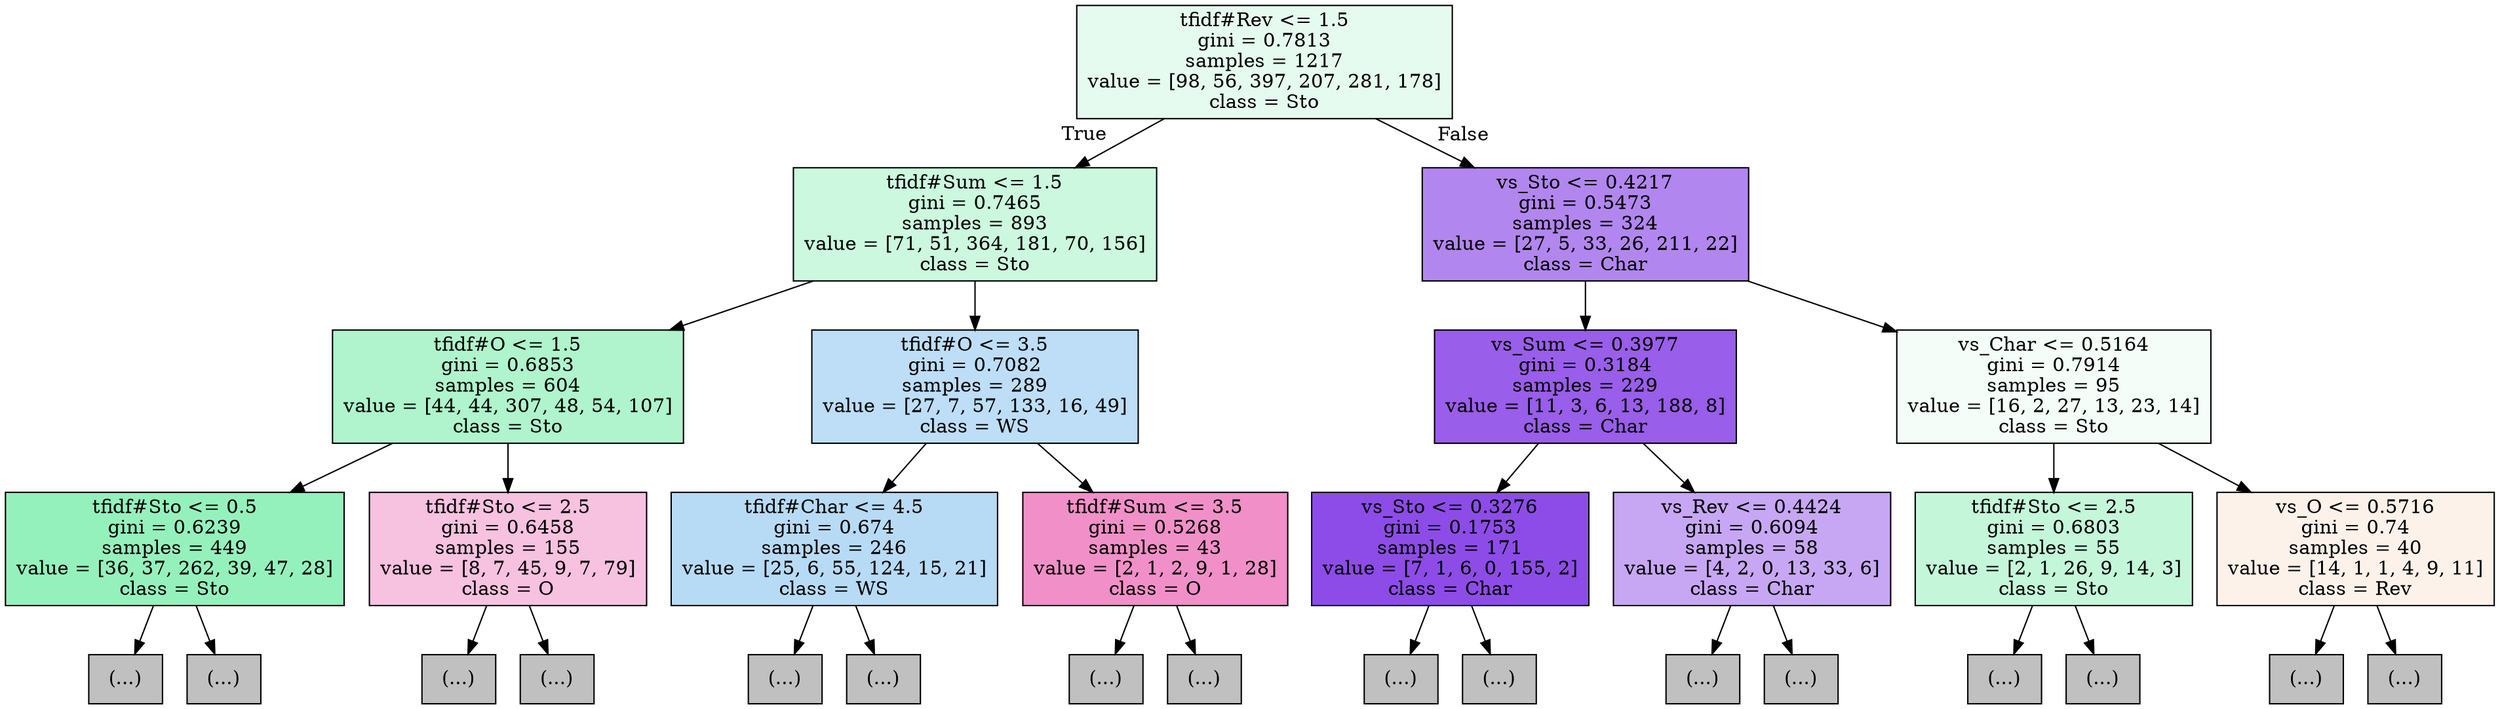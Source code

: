 digraph Tree {
node [shape=box, style="filled", color="black"] ;
0 [label="tfidf#Rev <= 1.5\ngini = 0.7813\nsamples = 1217\nvalue = [98, 56, 397, 207, 281, 178]\nclass = Sto", fillcolor="#39e58120"] ;
1 [label="tfidf#Sum <= 1.5\ngini = 0.7465\nsamples = 893\nvalue = [71, 51, 364, 181, 70, 156]\nclass = Sto", fillcolor="#39e58142"] ;
0 -> 1 [labeldistance=2.5, labelangle=45, headlabel="True"] ;
2 [label="tfidf#O <= 1.5\ngini = 0.6853\nsamples = 604\nvalue = [44, 44, 307, 48, 54, 107]\nclass = Sto", fillcolor="#39e58167"] ;
1 -> 2 ;
3 [label="tfidf#Sto <= 0.5\ngini = 0.6239\nsamples = 449\nvalue = [36, 37, 262, 39, 47, 28]\nclass = Sto", fillcolor="#39e58188"] ;
2 -> 3 ;
4 [label="(...)", fillcolor="#C0C0C0"] ;
3 -> 4 ;
21 [label="(...)", fillcolor="#C0C0C0"] ;
3 -> 21 ;
48 [label="tfidf#Sto <= 2.5\ngini = 0.6458\nsamples = 155\nvalue = [8, 7, 45, 9, 7, 79]\nclass = O", fillcolor="#e5399d4f"] ;
2 -> 48 ;
49 [label="(...)", fillcolor="#C0C0C0"] ;
48 -> 49 ;
62 [label="(...)", fillcolor="#C0C0C0"] ;
48 -> 62 ;
67 [label="tfidf#O <= 3.5\ngini = 0.7082\nsamples = 289\nvalue = [27, 7, 57, 133, 16, 49]\nclass = WS", fillcolor="#399de554"] ;
1 -> 67 ;
68 [label="tfidf#Char <= 4.5\ngini = 0.674\nsamples = 246\nvalue = [25, 6, 55, 124, 15, 21]\nclass = WS", fillcolor="#399de55c"] ;
67 -> 68 ;
69 [label="(...)", fillcolor="#C0C0C0"] ;
68 -> 69 ;
94 [label="(...)", fillcolor="#C0C0C0"] ;
68 -> 94 ;
95 [label="tfidf#Sum <= 3.5\ngini = 0.5268\nsamples = 43\nvalue = [2, 1, 2, 9, 1, 28]\nclass = O", fillcolor="#e5399d8e"] ;
67 -> 95 ;
96 [label="(...)", fillcolor="#C0C0C0"] ;
95 -> 96 ;
99 [label="(...)", fillcolor="#C0C0C0"] ;
95 -> 99 ;
100 [label="vs_Sto <= 0.4217\ngini = 0.5473\nsamples = 324\nvalue = [27, 5, 33, 26, 211, 22]\nclass = Char", fillcolor="#8139e59c"] ;
0 -> 100 [labeldistance=2.5, labelangle=-45, headlabel="False"] ;
101 [label="vs_Sum <= 0.3977\ngini = 0.3184\nsamples = 229\nvalue = [11, 3, 6, 13, 188, 8]\nclass = Char", fillcolor="#8139e5cf"] ;
100 -> 101 ;
102 [label="vs_Sto <= 0.3276\ngini = 0.1753\nsamples = 171\nvalue = [7, 1, 6, 0, 155, 2]\nclass = Char", fillcolor="#8139e5e6"] ;
101 -> 102 ;
103 [label="(...)", fillcolor="#C0C0C0"] ;
102 -> 103 ;
110 [label="(...)", fillcolor="#C0C0C0"] ;
102 -> 110 ;
115 [label="vs_Rev <= 0.4424\ngini = 0.6094\nsamples = 58\nvalue = [4, 2, 0, 13, 33, 6]\nclass = Char", fillcolor="#8139e571"] ;
101 -> 115 ;
116 [label="(...)", fillcolor="#C0C0C0"] ;
115 -> 116 ;
117 [label="(...)", fillcolor="#C0C0C0"] ;
115 -> 117 ;
122 [label="vs_Char <= 0.5164\ngini = 0.7914\nsamples = 95\nvalue = [16, 2, 27, 13, 23, 14]\nclass = Sto", fillcolor="#39e5810e"] ;
100 -> 122 ;
123 [label="tfidf#Sto <= 2.5\ngini = 0.6803\nsamples = 55\nvalue = [2, 1, 26, 9, 14, 3]\nclass = Sto", fillcolor="#39e5814b"] ;
122 -> 123 ;
124 [label="(...)", fillcolor="#C0C0C0"] ;
123 -> 124 ;
125 [label="(...)", fillcolor="#C0C0C0"] ;
123 -> 125 ;
128 [label="vs_O <= 0.5716\ngini = 0.74\nsamples = 40\nvalue = [14, 1, 1, 4, 9, 11]\nclass = Rev", fillcolor="#e581391a"] ;
122 -> 128 ;
129 [label="(...)", fillcolor="#C0C0C0"] ;
128 -> 129 ;
132 [label="(...)", fillcolor="#C0C0C0"] ;
128 -> 132 ;
}